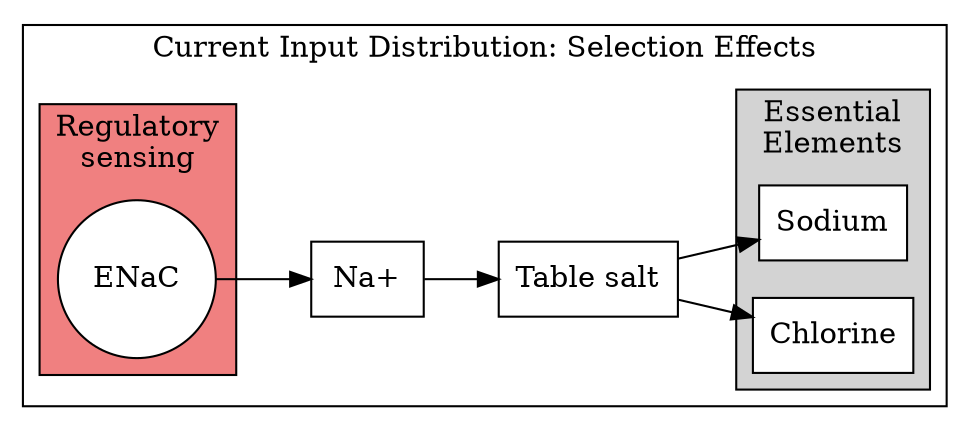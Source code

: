 #!/usr/bin/env -S dot -v -Tx11
// connections would optimally be labelled with legitimate correlations
// which would involve something like
//  1) get https://fdc.nal.usda.gov/fdc-datasets/FoodData_Central_foundation_food_json_2025-04-24.zip
//  2) remove broadly inedible "foods" (e.g. dry grains, uncooked meats)
//  3) remove new world foods (e.g. nightshades, sweet potato)
//  4) remove neolithic foods (e.g. grains, legumes, dairy, branded foods)
//  5) group related foods
//  6) group related nutrients
//  7) remove non-essential nutrients besides glutamate while retaining stuff that should
//     probably be considered essential, like DHA/EPA/AA, menatetrenone, and collagen
//  8) remove linoleic acid, alpha-linolenic acid, carotinoids, and vitamin D
//  9) run correlations between glutamate and every other nutrient
// 10) remove negative correlations

digraph Nutrients {
  rankdir=LR
  newrank=true
  node [shape=box, style=filled, fillcolor=white]

  subgraph cluster_input_distribution {
  label="Current Input Distribution: Selection Effects"
    subgraph cluster_receptors {
      label="Regulatory\nsensing"
      style=filled
      fillcolor=lightcoral
      node [shape=circle]
      ENaC
    }
    subgraph cluster_elements {
      label="Essential\nElements"
      style=filled
      fillcolor=lightgrey
      Sodium
      Chlorine
    }
    // Receptors
    ENaC -> "Na+" -> {
      "Table salt"
    } -> {
      Sodium
      Chlorine
    }
  }
}
